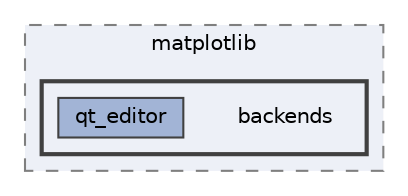 digraph "/home/jam/Research/IRES-2025/dev/src/llm-scripts/testing/hypothesis-testing/hyp-env/lib/python3.12/site-packages/matplotlib/backends"
{
 // LATEX_PDF_SIZE
  bgcolor="transparent";
  edge [fontname=Helvetica,fontsize=10,labelfontname=Helvetica,labelfontsize=10];
  node [fontname=Helvetica,fontsize=10,shape=box,height=0.2,width=0.4];
  compound=true
  subgraph clusterdir_b7d6549aff4d72877f68c88558aeb595 {
    graph [ bgcolor="#edf0f7", pencolor="grey50", label="matplotlib", fontname=Helvetica,fontsize=10 style="filled,dashed", URL="dir_b7d6549aff4d72877f68c88558aeb595.html",tooltip=""]
  subgraph clusterdir_2f34045f6a6f1a6def3d1ba642b1f180 {
    graph [ bgcolor="#edf0f7", pencolor="grey25", label="", fontname=Helvetica,fontsize=10 style="filled,bold", URL="dir_2f34045f6a6f1a6def3d1ba642b1f180.html",tooltip=""]
    dir_2f34045f6a6f1a6def3d1ba642b1f180 [shape=plaintext, label="backends"];
  dir_4010887c00f1a7d9a36ebfc5bfa54f78 [label="qt_editor", fillcolor="#a2b4d6", color="grey25", style="filled", URL="dir_4010887c00f1a7d9a36ebfc5bfa54f78.html",tooltip=""];
  }
  }
}
